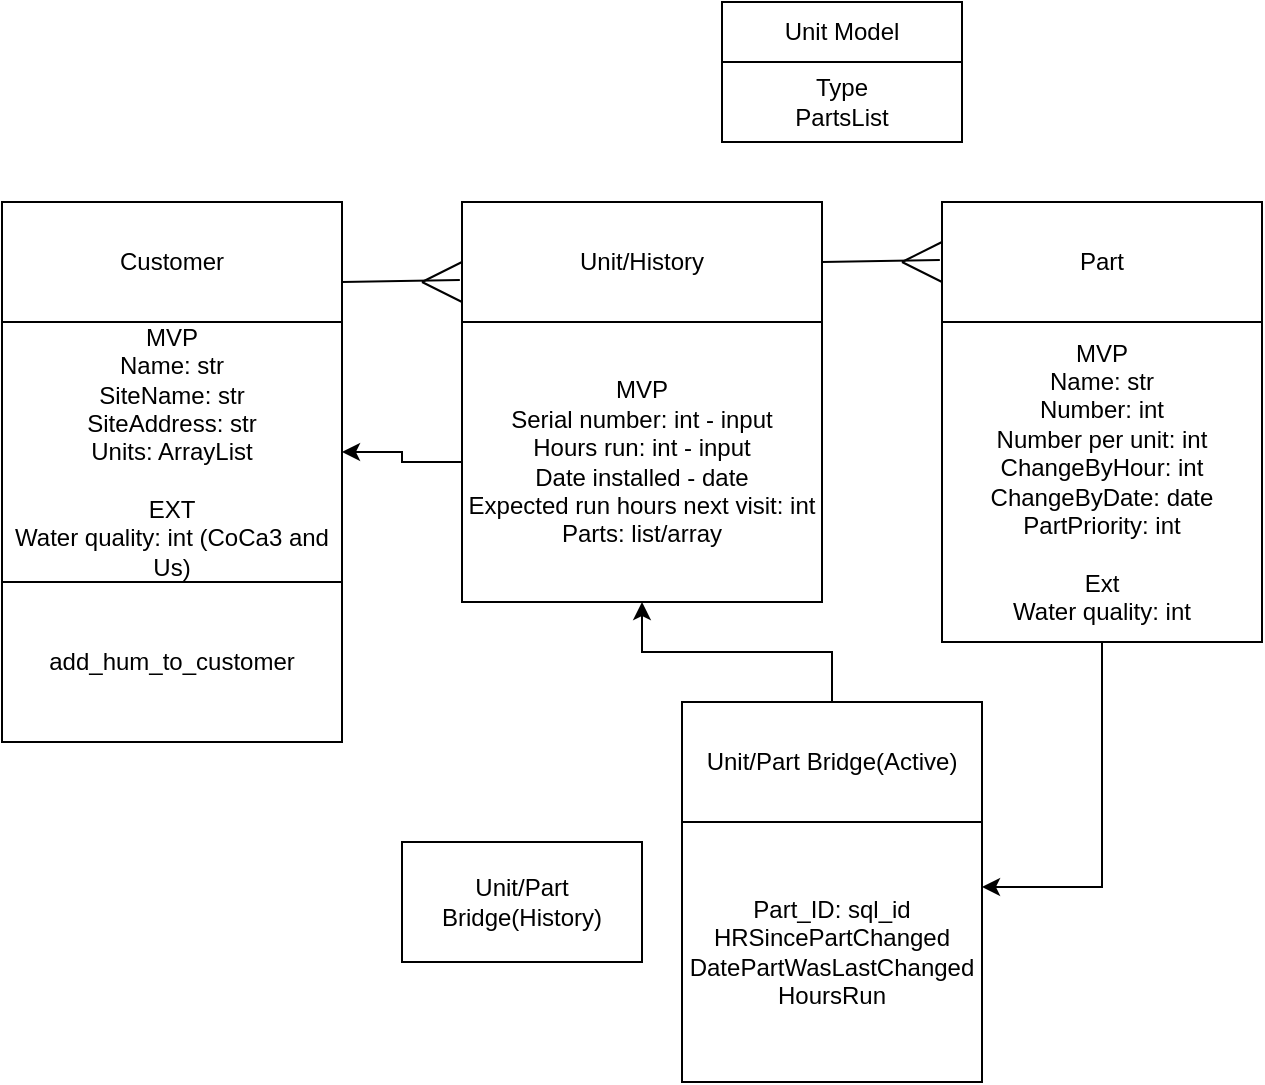 <mxfile version="20.0.3" type="device"><diagram id="jgErzO8ZidN6VgfUX1ki" name="Page-1"><mxGraphModel dx="971" dy="659" grid="1" gridSize="10" guides="1" tooltips="1" connect="1" arrows="1" fold="1" page="1" pageScale="1" pageWidth="827" pageHeight="1169" math="0" shadow="0"><root><mxCell id="0"/><mxCell id="1" parent="0"/><mxCell id="NQ0PCM-WTq4Ba52dNDPU-1" value="Unit/History" style="rounded=0;whiteSpace=wrap;html=1;" parent="1" vertex="1"><mxGeometry x="350" y="120" width="180" height="60" as="geometry"/></mxCell><mxCell id="Z4kqMDhvYAVTYSaLm1gl-4" style="edgeStyle=orthogonalEdgeStyle;rounded=0;orthogonalLoop=1;jettySize=auto;html=1;entryX=1;entryY=0.5;entryDx=0;entryDy=0;" edge="1" parent="1" source="NQ0PCM-WTq4Ba52dNDPU-2" target="NQ0PCM-WTq4Ba52dNDPU-10"><mxGeometry relative="1" as="geometry"/></mxCell><mxCell id="NQ0PCM-WTq4Ba52dNDPU-2" value="MVP&lt;br&gt;Serial number: int - input&lt;br&gt;Hours run: int - input&lt;br&gt;Date installed - date&lt;br&gt;Expected run hours next visit: int&lt;br&gt;Parts: list/array" style="rounded=0;whiteSpace=wrap;html=1;" parent="1" vertex="1"><mxGeometry x="350" y="180" width="180" height="140" as="geometry"/></mxCell><mxCell id="NQ0PCM-WTq4Ba52dNDPU-3" style="edgeStyle=orthogonalEdgeStyle;rounded=0;orthogonalLoop=1;jettySize=auto;html=1;exitX=0.5;exitY=1;exitDx=0;exitDy=0;" parent="1" source="NQ0PCM-WTq4Ba52dNDPU-1" target="NQ0PCM-WTq4Ba52dNDPU-1" edge="1"><mxGeometry relative="1" as="geometry"/></mxCell><mxCell id="NQ0PCM-WTq4Ba52dNDPU-7" value="Part" style="rounded=0;whiteSpace=wrap;html=1;" parent="1" vertex="1"><mxGeometry x="590" y="120" width="160" height="60" as="geometry"/></mxCell><mxCell id="Z4kqMDhvYAVTYSaLm1gl-5" style="edgeStyle=orthogonalEdgeStyle;rounded=0;orthogonalLoop=1;jettySize=auto;html=1;exitX=0.5;exitY=1;exitDx=0;exitDy=0;entryX=1;entryY=0.25;entryDx=0;entryDy=0;" edge="1" parent="1" source="NQ0PCM-WTq4Ba52dNDPU-8" target="Z4kqMDhvYAVTYSaLm1gl-3"><mxGeometry relative="1" as="geometry"/></mxCell><mxCell id="NQ0PCM-WTq4Ba52dNDPU-8" value="MVP&lt;br&gt;Name: str&lt;br&gt;Number: int&lt;br&gt;Number per unit: int&lt;br&gt;ChangeByHour: int&lt;br&gt;ChangeByDate: date&lt;br&gt;PartPriority: int&lt;br&gt;&lt;br&gt;Ext&lt;br&gt;Water quality: int" style="rounded=0;whiteSpace=wrap;html=1;" parent="1" vertex="1"><mxGeometry x="590" y="180" width="160" height="160" as="geometry"/></mxCell><mxCell id="NQ0PCM-WTq4Ba52dNDPU-9" value="Customer" style="rounded=0;whiteSpace=wrap;html=1;" parent="1" vertex="1"><mxGeometry x="120" y="120" width="170" height="60" as="geometry"/></mxCell><mxCell id="NQ0PCM-WTq4Ba52dNDPU-10" value="MVP&lt;br&gt;Name: str&lt;br&gt;SiteName: str&lt;br&gt;SiteAddress: str&lt;br&gt;Units: ArrayList&lt;br&gt;&lt;br&gt;EXT&lt;br&gt;Water quality: int (CoCa3 and Us)" style="rounded=0;whiteSpace=wrap;html=1;" parent="1" vertex="1"><mxGeometry x="120" y="180" width="170" height="130" as="geometry"/></mxCell><mxCell id="NQ0PCM-WTq4Ba52dNDPU-13" value="add_hum_to_customer&lt;br&gt;" style="rounded=0;whiteSpace=wrap;html=1;" parent="1" vertex="1"><mxGeometry x="120" y="310" width="170" height="80" as="geometry"/></mxCell><mxCell id="Z4kqMDhvYAVTYSaLm1gl-2" style="edgeStyle=orthogonalEdgeStyle;rounded=0;orthogonalLoop=1;jettySize=auto;html=1;entryX=0.5;entryY=1;entryDx=0;entryDy=0;" edge="1" parent="1" source="Z4kqMDhvYAVTYSaLm1gl-1" target="NQ0PCM-WTq4Ba52dNDPU-2"><mxGeometry relative="1" as="geometry"/></mxCell><mxCell id="Z4kqMDhvYAVTYSaLm1gl-1" value="Unit/Part Bridge(Active)" style="rounded=0;whiteSpace=wrap;html=1;" vertex="1" parent="1"><mxGeometry x="460" y="370" width="150" height="60" as="geometry"/></mxCell><mxCell id="Z4kqMDhvYAVTYSaLm1gl-3" value="Part_ID: sql_id&lt;br&gt;HRSincePartChanged&lt;br&gt;DatePartWasLastChanged&lt;br&gt;HoursRun" style="rounded=0;whiteSpace=wrap;html=1;" vertex="1" parent="1"><mxGeometry x="460" y="430" width="150" height="130" as="geometry"/></mxCell><mxCell id="Z4kqMDhvYAVTYSaLm1gl-7" value="" style="endArrow=none;html=1;rounded=0;entryX=-0.006;entryY=0.65;entryDx=0;entryDy=0;entryPerimeter=0;" edge="1" parent="1" target="NQ0PCM-WTq4Ba52dNDPU-1"><mxGeometry width="50" height="50" relative="1" as="geometry"><mxPoint x="290" y="160" as="sourcePoint"/><mxPoint x="340" y="160" as="targetPoint"/></mxGeometry></mxCell><mxCell id="Z4kqMDhvYAVTYSaLm1gl-8" value="" style="endArrow=none;html=1;rounded=0;" edge="1" parent="1"><mxGeometry width="50" height="50" relative="1" as="geometry"><mxPoint x="330" y="160" as="sourcePoint"/><mxPoint x="350" y="170" as="targetPoint"/></mxGeometry></mxCell><mxCell id="Z4kqMDhvYAVTYSaLm1gl-9" value="" style="endArrow=none;html=1;rounded=0;entryX=0;entryY=0.5;entryDx=0;entryDy=0;" edge="1" parent="1" target="NQ0PCM-WTq4Ba52dNDPU-1"><mxGeometry width="50" height="50" relative="1" as="geometry"><mxPoint x="330" y="160" as="sourcePoint"/><mxPoint x="360" y="180" as="targetPoint"/></mxGeometry></mxCell><mxCell id="Z4kqMDhvYAVTYSaLm1gl-10" value="" style="endArrow=none;html=1;rounded=0;entryX=-0.006;entryY=0.65;entryDx=0;entryDy=0;entryPerimeter=0;" edge="1" parent="1"><mxGeometry width="50" height="50" relative="1" as="geometry"><mxPoint x="530" y="150" as="sourcePoint"/><mxPoint x="588.92" y="149" as="targetPoint"/></mxGeometry></mxCell><mxCell id="Z4kqMDhvYAVTYSaLm1gl-11" value="" style="endArrow=none;html=1;rounded=0;" edge="1" parent="1"><mxGeometry width="50" height="50" relative="1" as="geometry"><mxPoint x="570" y="150" as="sourcePoint"/><mxPoint x="590" y="160" as="targetPoint"/></mxGeometry></mxCell><mxCell id="Z4kqMDhvYAVTYSaLm1gl-12" value="" style="endArrow=none;html=1;rounded=0;entryX=0;entryY=0.5;entryDx=0;entryDy=0;" edge="1" parent="1"><mxGeometry width="50" height="50" relative="1" as="geometry"><mxPoint x="570" y="150" as="sourcePoint"/><mxPoint x="590" y="140" as="targetPoint"/></mxGeometry></mxCell><mxCell id="Z4kqMDhvYAVTYSaLm1gl-13" value="Unit/Part Bridge(History)" style="rounded=0;whiteSpace=wrap;html=1;" vertex="1" parent="1"><mxGeometry x="320" y="440" width="120" height="60" as="geometry"/></mxCell><mxCell id="Z4kqMDhvYAVTYSaLm1gl-14" value="Unit Model" style="rounded=0;whiteSpace=wrap;html=1;" vertex="1" parent="1"><mxGeometry x="480" y="20" width="120" height="30" as="geometry"/></mxCell><mxCell id="Z4kqMDhvYAVTYSaLm1gl-15" value="Type&lt;br&gt;PartsList" style="rounded=0;whiteSpace=wrap;html=1;" vertex="1" parent="1"><mxGeometry x="480" y="50" width="120" height="40" as="geometry"/></mxCell></root></mxGraphModel></diagram></mxfile>